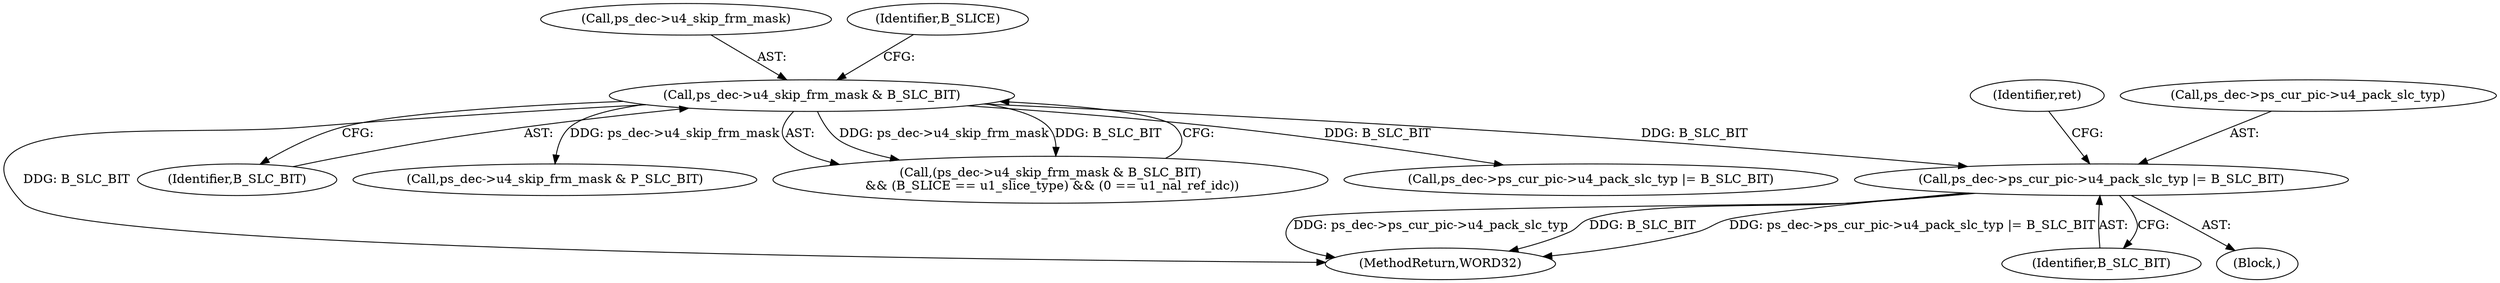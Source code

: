 digraph "0_Android_9a00f562a612d56e7b2b989d168647db900ba6cf_0@pointer" {
"1002465" [label="(Call,ps_dec->ps_cur_pic->u4_pack_slc_typ |= B_SLC_BIT)"];
"1001814" [label="(Call,ps_dec->u4_skip_frm_mask & B_SLC_BIT)"];
"1001844" [label="(Call,ps_dec->ps_cur_pic->u4_pack_slc_typ |= B_SLC_BIT)"];
"1002471" [label="(Identifier,B_SLC_BIT)"];
"1001815" [label="(Call,ps_dec->u4_skip_frm_mask)"];
"1002568" [label="(MethodReturn,WORD32)"];
"1001821" [label="(Identifier,B_SLICE)"];
"1002464" [label="(Block,)"];
"1001814" [label="(Call,ps_dec->u4_skip_frm_mask & B_SLC_BIT)"];
"1002473" [label="(Identifier,ret)"];
"1002466" [label="(Call,ps_dec->ps_cur_pic->u4_pack_slc_typ)"];
"1001818" [label="(Identifier,B_SLC_BIT)"];
"1001829" [label="(Call,ps_dec->u4_skip_frm_mask & P_SLC_BIT)"];
"1002465" [label="(Call,ps_dec->ps_cur_pic->u4_pack_slc_typ |= B_SLC_BIT)"];
"1001813" [label="(Call,(ps_dec->u4_skip_frm_mask & B_SLC_BIT)\n && (B_SLICE == u1_slice_type) && (0 == u1_nal_ref_idc))"];
"1002465" -> "1002464"  [label="AST: "];
"1002465" -> "1002471"  [label="CFG: "];
"1002466" -> "1002465"  [label="AST: "];
"1002471" -> "1002465"  [label="AST: "];
"1002473" -> "1002465"  [label="CFG: "];
"1002465" -> "1002568"  [label="DDG: ps_dec->ps_cur_pic->u4_pack_slc_typ"];
"1002465" -> "1002568"  [label="DDG: B_SLC_BIT"];
"1002465" -> "1002568"  [label="DDG: ps_dec->ps_cur_pic->u4_pack_slc_typ |= B_SLC_BIT"];
"1001814" -> "1002465"  [label="DDG: B_SLC_BIT"];
"1001814" -> "1001813"  [label="AST: "];
"1001814" -> "1001818"  [label="CFG: "];
"1001815" -> "1001814"  [label="AST: "];
"1001818" -> "1001814"  [label="AST: "];
"1001821" -> "1001814"  [label="CFG: "];
"1001813" -> "1001814"  [label="CFG: "];
"1001814" -> "1002568"  [label="DDG: B_SLC_BIT"];
"1001814" -> "1001813"  [label="DDG: ps_dec->u4_skip_frm_mask"];
"1001814" -> "1001813"  [label="DDG: B_SLC_BIT"];
"1001814" -> "1001829"  [label="DDG: ps_dec->u4_skip_frm_mask"];
"1001814" -> "1001844"  [label="DDG: B_SLC_BIT"];
}
